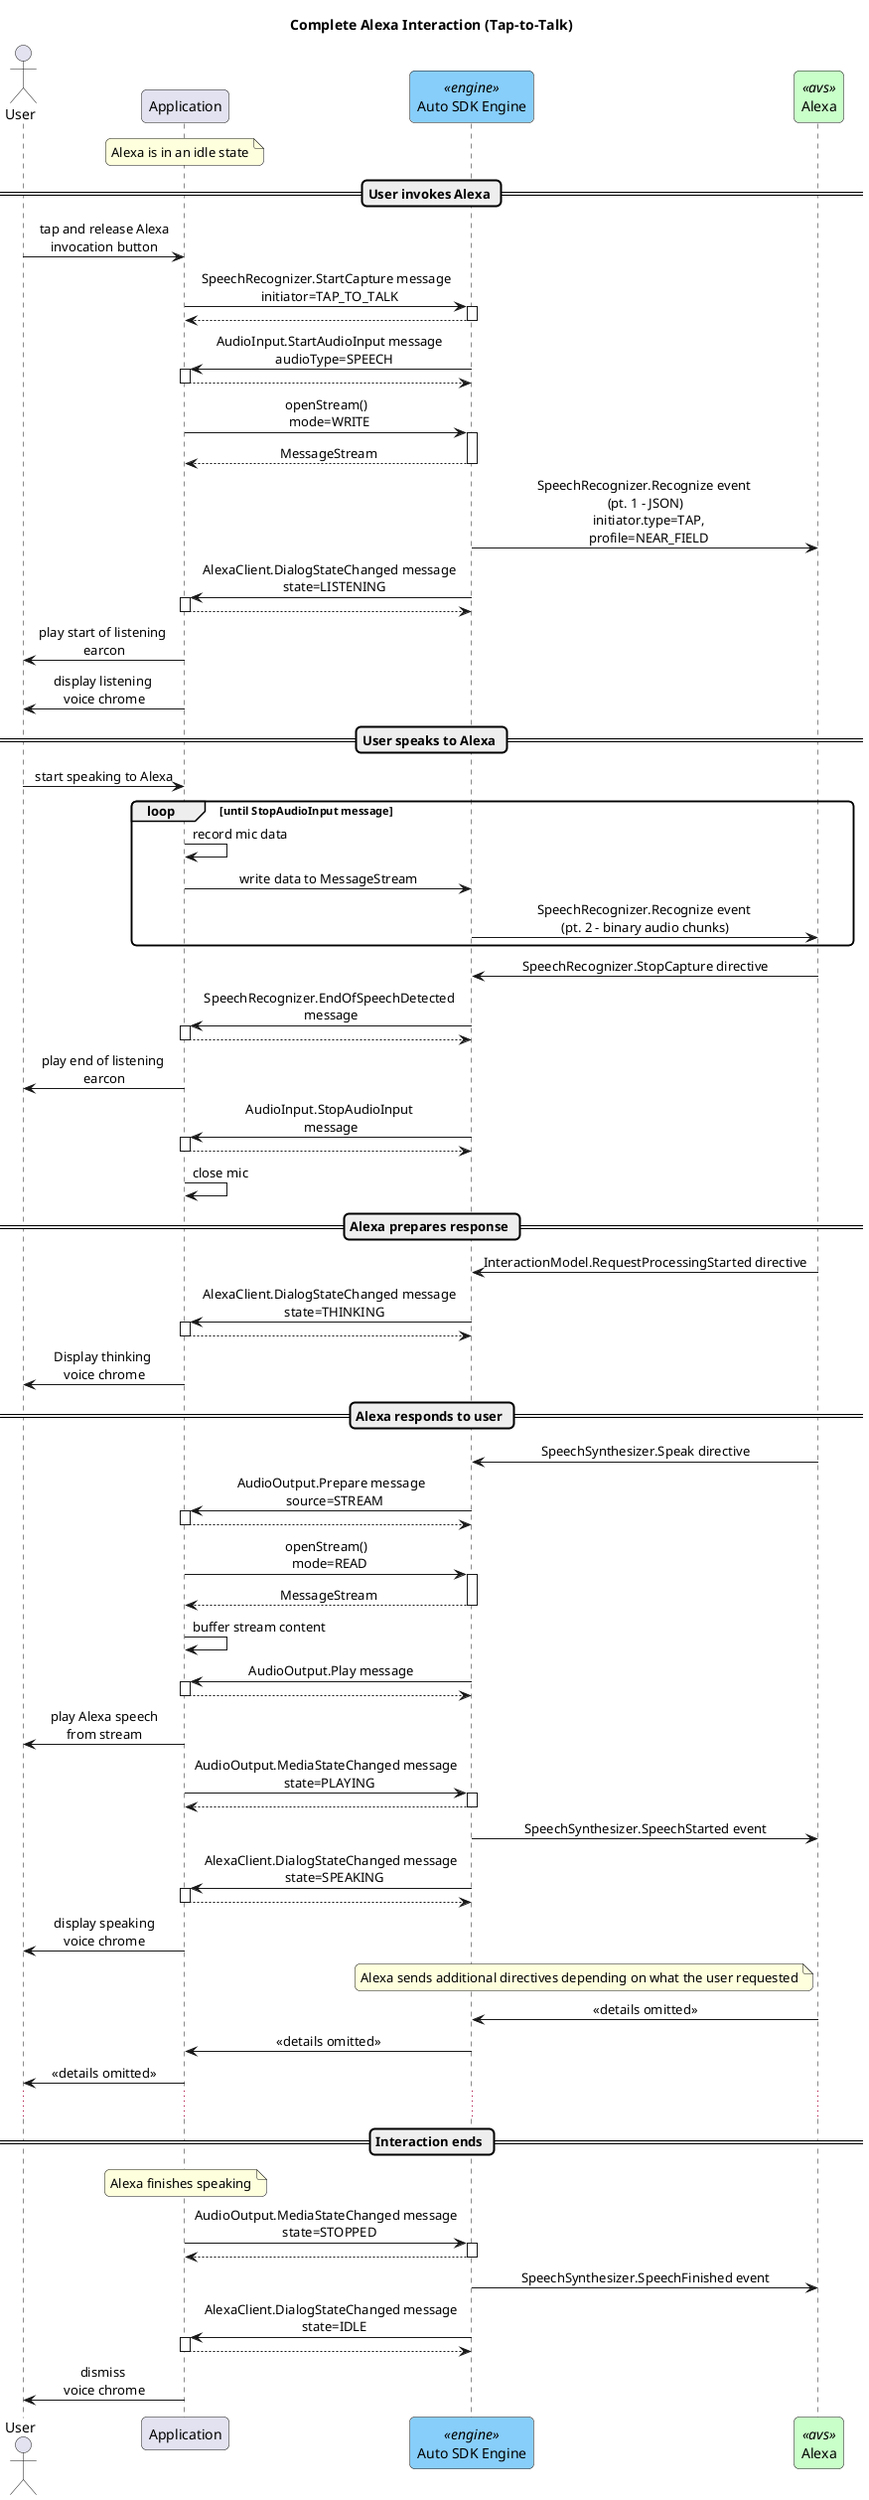 @startuml

title: Complete Alexa Interaction (Tap-to-Talk)

skinparam roundcorner 10
skinparam sequenceMessageAlign center
<style>
sequenceDiagram {
    .engine {
        BackgroundColor LightSkyBlue
        BorderColor CornflowerBlue
    }
    .avs {
        BackgroundColor TECHNOLOGY
        BorderColor Green
    }
}
</style>


actor User Order 10
participant Application  order 30
participant "Auto SDK Engine" as Engine <<engine>> order 40
participant "Alexa" as Alexa <<avs>> order 50


note over Application
Alexa is in an idle state
end note

== User invokes Alexa ==


User -> Application: tap and release Alexa\ninvocation button
Application -> Engine : SpeechRecognizer.StartCapture message\n  initiator=TAP_TO_TALK
activate Engine
Engine --> Application 
deactivate Engine

Engine -> Application: AudioInput.StartAudioInput message \n  audioType=SPEECH
activate Application
Application --> Engine
deactivate Application


Application -> Engine: openStream()\n  mode=WRITE
activate Engine
Engine --> Application: MessageStream
deactivate Engine

Engine -> Alexa: SpeechRecognizer.Recognize event \n(pt. 1 - JSON)\n  initiator.type=TAP,\n  profile=NEAR_FIELD


Engine -> Application: AlexaClient.DialogStateChanged message \n  state=LISTENING
activate Application
Application --> Engine
deactivate Application
Application -> User : play start of listening \nearcon
Application -> User : display listening \nvoice chrome


== User speaks to Alexa ==

User -> Application: start speaking to Alexa

loop until StopAudioInput message
  Application -> Application : record mic data
  Application -> Engine: write data to MessageStream
  Engine -> Alexa: SpeechRecognizer.Recognize event \n(pt. 2 - binary audio chunks)
end

Alexa -> Engine: SpeechRecognizer.StopCapture directive
Engine -> Application: SpeechRecognizer.EndOfSpeechDetected \nmessage
activate Application
Application --> Engine
deactivate Application
Application -> User : play end of listening \nearcon


Engine -> Application: AudioInput.StopAudioInput \nmessage
activate Application
Application --> Engine
deactivate Application
Application->Application : close mic


== Alexa prepares response ==

Alexa -> Engine: InteractionModel.RequestProcessingStarted directive
Engine -> Application: AlexaClient.DialogStateChanged message \n  state=THINKING
activate Application
Application-->Engine
deactivate Application
Application -> User : Display thinking \nvoice chrome


== Alexa responds to user ==

Alexa -> Engine: SpeechSynthesizer.Speak directive
Engine -> Application : AudioOutput.Prepare message\n  source=STREAM
activate Application
Application --> Engine
deactivate Application

Application -> Engine: openStream()\n  mode=READ
activate Engine
Engine --> Application: MessageStream
deactivate Engine
Application -> Application : buffer stream content


Engine -> Application : AudioOutput.Play message
activate Application
Application --> Engine
deactivate Application

Application -> User : play Alexa speech\nfrom stream
Application -> Engine : AudioOutput.MediaStateChanged message\n  state=PLAYING
activate Engine
Engine --> Application
deactivate Engine
Engine -> Alexa : SpeechSynthesizer.SpeechStarted event


Engine -> Application : AlexaClient.DialogStateChanged message\n  state=SPEAKING
activate Application
Application --> Engine
deactivate Application
Application -> User : display speaking\nvoice chrome

note left of Alexa
Alexa sends additional directives depending on what the user requested
end note
Alexa->Engine: <<details omitted>>
Engine->Application: <<details omitted>>
Application->User: <<details omitted>>

...

== Interaction ends ==

note over Application
Alexa finishes speaking
end note

Application -> Engine : AudioOutput.MediaStateChanged message\n  state=STOPPED
activate Engine
Engine --> Application
deactivate Engine
Engine -> Alexa : SpeechSynthesizer.SpeechFinished event

Engine -> Application : AlexaClient.DialogStateChanged message\n  state=IDLE
activate Application
Application --> Engine
deactivate Application
Application -> User : dismiss \nvoice chrome



@enduml